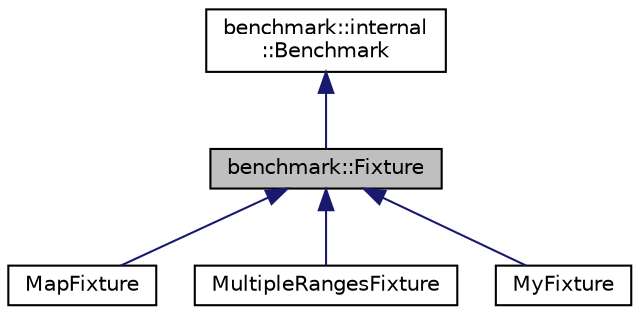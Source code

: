 digraph "benchmark::Fixture"
{
  edge [fontname="Helvetica",fontsize="10",labelfontname="Helvetica",labelfontsize="10"];
  node [fontname="Helvetica",fontsize="10",shape=record];
  Node0 [label="benchmark::Fixture",height=0.2,width=0.4,color="black", fillcolor="grey75", style="filled", fontcolor="black"];
  Node1 -> Node0 [dir="back",color="midnightblue",fontsize="10",style="solid"];
  Node1 [label="benchmark::internal\l::Benchmark",height=0.2,width=0.4,color="black", fillcolor="white", style="filled",URL="$classbenchmark_1_1internal_1_1_benchmark.html"];
  Node0 -> Node2 [dir="back",color="midnightblue",fontsize="10",style="solid"];
  Node2 [label="MapFixture",height=0.2,width=0.4,color="black", fillcolor="white", style="filled",URL="$class_map_fixture.html"];
  Node0 -> Node3 [dir="back",color="midnightblue",fontsize="10",style="solid"];
  Node3 [label="MultipleRangesFixture",height=0.2,width=0.4,color="black", fillcolor="white", style="filled",URL="$class_multiple_ranges_fixture.html"];
  Node0 -> Node4 [dir="back",color="midnightblue",fontsize="10",style="solid"];
  Node4 [label="MyFixture",height=0.2,width=0.4,color="black", fillcolor="white", style="filled",URL="$class_my_fixture.html"];
}
